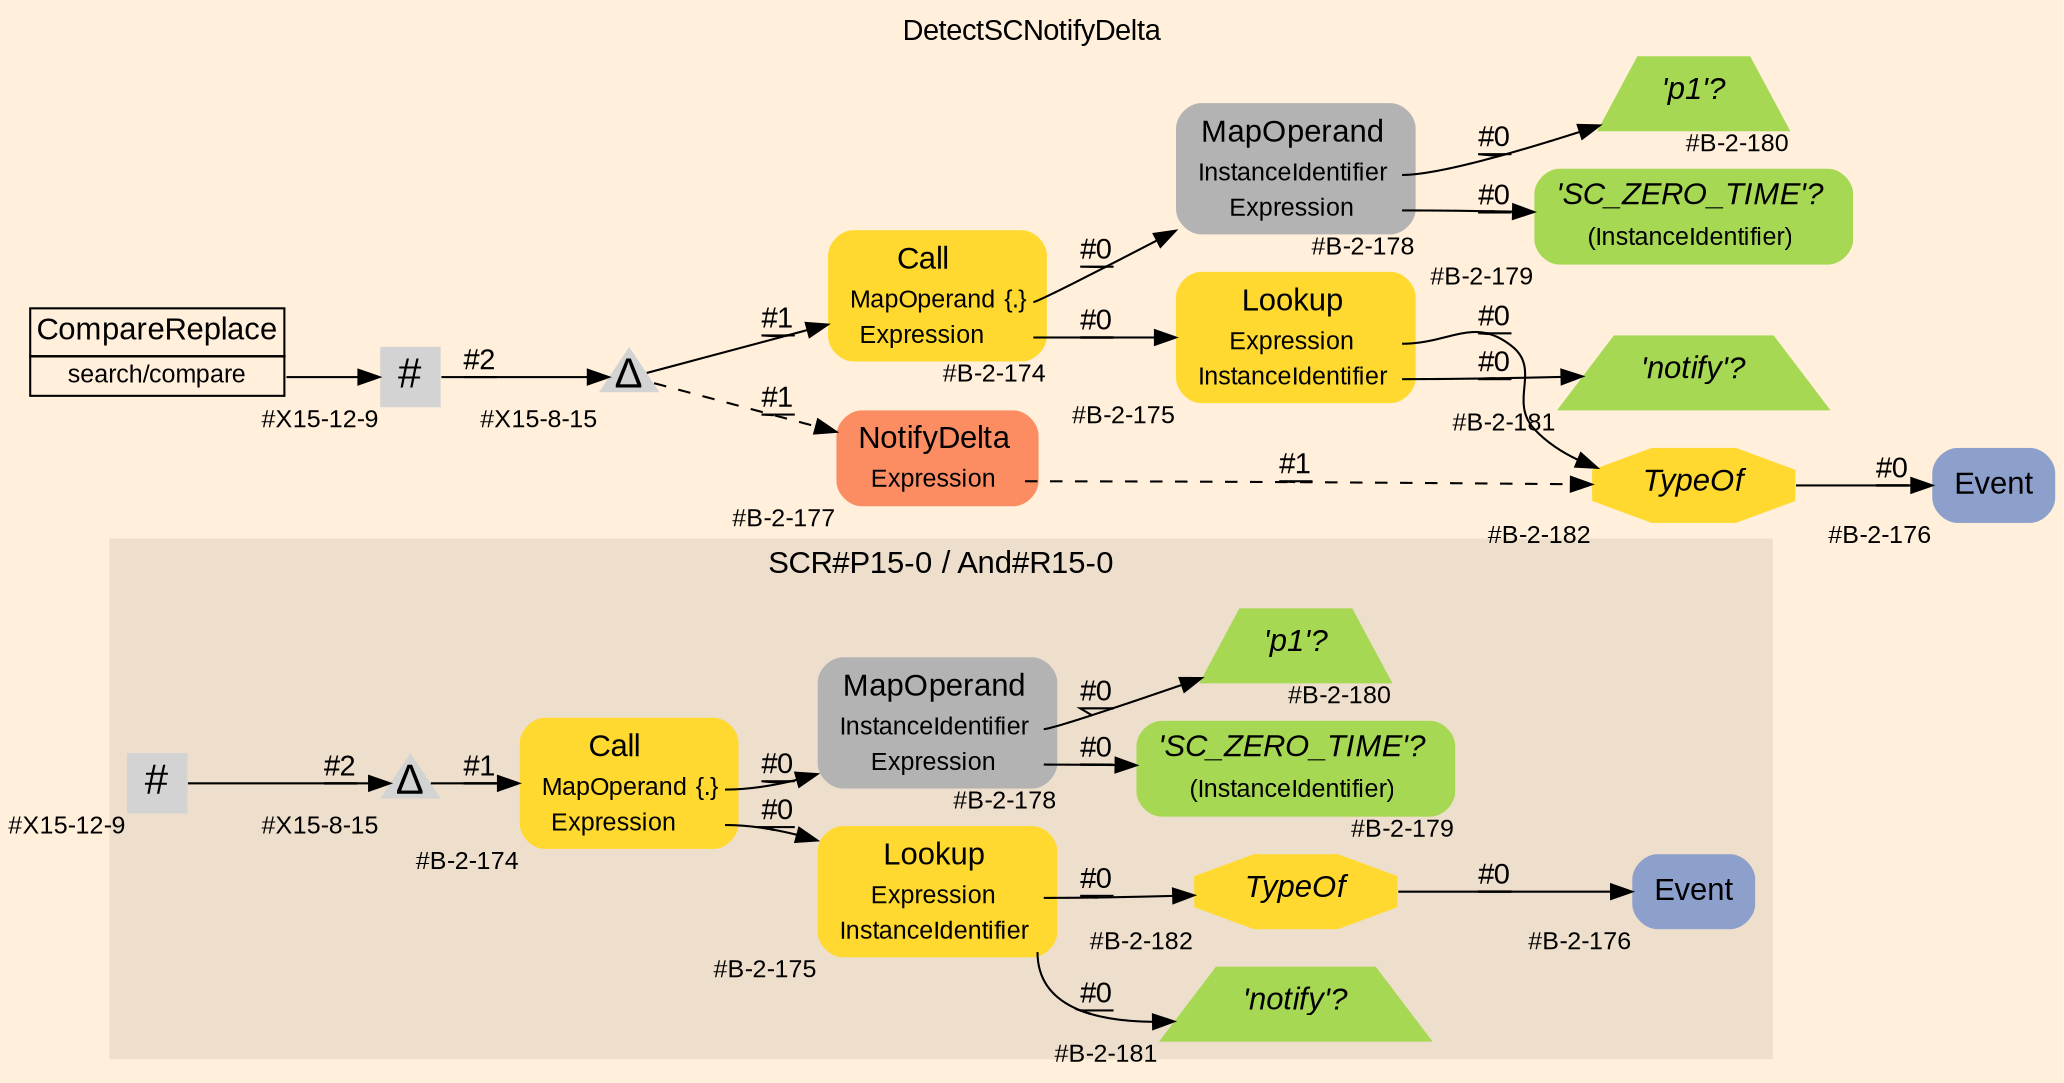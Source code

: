 digraph "DetectSCNotifyDelta" {
label = "DetectSCNotifyDelta"
labelloc = t
graph [
    rankdir = "LR"
    ranksep = 0.3
    bgcolor = antiquewhite1
    color = black
    fontcolor = black
    fontname = "Arial"
];
node [
    fontname = "Arial"
];
edge [
    fontname = "Arial"
];

// -------------------- figure And#R15-0 --------------------
// -------- region And#R15-0 ----------
subgraph "clusterAnd#R15-0" {
    label = "SCR#P15-0 / And#R15-0"
    style = "filled"
    color = antiquewhite2
    fontsize = "15"
    // -------- block And#R15-0/#B-2-179 ----------
    "And#R15-0/#B-2-179" [
        shape = "plaintext"
        fillcolor = "/set28/5"
        xlabel = "#B-2-179"
        fontsize = "12"
        fontcolor = black
        label = <<TABLE BORDER="0" CELLBORDER="0" CELLSPACING="0">
         <TR><TD><FONT POINT-SIZE="15" COLOR="black"><I>'SC_ZERO_TIME'?</I></FONT></TD></TR>
         <TR><TD><FONT POINT-SIZE="12" COLOR="black">(InstanceIdentifier)</FONT></TD><TD PORT="port0"></TD></TR>
        </TABLE>>
        style = "rounded,filled"
    ];
    
    // -------- block And#R15-0/#B-2-178 ----------
    "And#R15-0/#B-2-178" [
        shape = "plaintext"
        fillcolor = "/set28/8"
        xlabel = "#B-2-178"
        fontsize = "12"
        fontcolor = black
        label = <<TABLE BORDER="0" CELLBORDER="0" CELLSPACING="0">
         <TR><TD><FONT POINT-SIZE="15" COLOR="black">MapOperand</FONT></TD></TR>
         <TR><TD><FONT POINT-SIZE="12" COLOR="black">InstanceIdentifier</FONT></TD><TD PORT="port0"></TD></TR>
         <TR><TD><FONT POINT-SIZE="12" COLOR="black">Expression</FONT></TD><TD PORT="port1"></TD></TR>
        </TABLE>>
        style = "rounded,filled"
    ];
    
    // -------- block And#R15-0/#B-2-180 ----------
    "And#R15-0/#B-2-180" [
        shape = "trapezium"
        fillcolor = "/set28/5"
        xlabel = "#B-2-180"
        fontsize = "12"
        fontcolor = black
        label = <<FONT POINT-SIZE="15" COLOR="black"><I>'p1'?</I></FONT>>
        style = "filled"
        penwidth = 0.0
    ];
    
    // -------- block And#R15-0/#B-2-182 ----------
    "And#R15-0/#B-2-182" [
        shape = "octagon"
        fillcolor = "/set28/6"
        xlabel = "#B-2-182"
        fontsize = "12"
        fontcolor = black
        label = <<FONT POINT-SIZE="15" COLOR="black"><I>TypeOf</I></FONT>>
        style = "filled"
        penwidth = 0.0
    ];
    
    // -------- block And#R15-0/#B-2-174 ----------
    "And#R15-0/#B-2-174" [
        shape = "plaintext"
        fillcolor = "/set28/6"
        xlabel = "#B-2-174"
        fontsize = "12"
        fontcolor = black
        label = <<TABLE BORDER="0" CELLBORDER="0" CELLSPACING="0">
         <TR><TD><FONT POINT-SIZE="15" COLOR="black">Call</FONT></TD></TR>
         <TR><TD><FONT POINT-SIZE="12" COLOR="black">MapOperand</FONT></TD><TD PORT="port0"><FONT POINT-SIZE="12" COLOR="black">{.}</FONT></TD></TR>
         <TR><TD><FONT POINT-SIZE="12" COLOR="black">Expression</FONT></TD><TD PORT="port1"></TD></TR>
        </TABLE>>
        style = "rounded,filled"
    ];
    
    // -------- block And#R15-0/#B-2-176 ----------
    "And#R15-0/#B-2-176" [
        shape = "plaintext"
        fillcolor = "/set28/3"
        xlabel = "#B-2-176"
        fontsize = "12"
        fontcolor = black
        label = <<TABLE BORDER="0" CELLBORDER="0" CELLSPACING="0">
         <TR><TD><FONT POINT-SIZE="15" COLOR="black">Event</FONT></TD></TR>
        </TABLE>>
        style = "rounded,filled"
    ];
    
    // -------- block And#R15-0/#X15-12-9 ----------
    "And#R15-0/#X15-12-9" [
        shape = "square"
        xlabel = "#X15-12-9"
        fontsize = "12"
        fontcolor = black
        label = <<FONT POINT-SIZE="20" COLOR="black">#</FONT>>
        style = "filled"
        penwidth = 0.0
        fixedsize = true
        width = 0.4
        height = 0.4
    ];
    
    // -------- block And#R15-0/#B-2-181 ----------
    "And#R15-0/#B-2-181" [
        shape = "trapezium"
        fillcolor = "/set28/5"
        xlabel = "#B-2-181"
        fontsize = "12"
        fontcolor = black
        label = <<FONT POINT-SIZE="15" COLOR="black"><I>'notify'?</I></FONT>>
        style = "filled"
        penwidth = 0.0
    ];
    
    // -------- block And#R15-0/#B-2-175 ----------
    "And#R15-0/#B-2-175" [
        shape = "plaintext"
        fillcolor = "/set28/6"
        xlabel = "#B-2-175"
        fontsize = "12"
        fontcolor = black
        label = <<TABLE BORDER="0" CELLBORDER="0" CELLSPACING="0">
         <TR><TD><FONT POINT-SIZE="15" COLOR="black">Lookup</FONT></TD></TR>
         <TR><TD><FONT POINT-SIZE="12" COLOR="black">Expression</FONT></TD><TD PORT="port0"></TD></TR>
         <TR><TD><FONT POINT-SIZE="12" COLOR="black">InstanceIdentifier</FONT></TD><TD PORT="port1"></TD></TR>
        </TABLE>>
        style = "rounded,filled"
    ];
    
    // -------- block And#R15-0/#X15-8-15 ----------
    "And#R15-0/#X15-8-15" [
        shape = "triangle"
        xlabel = "#X15-8-15"
        fontsize = "12"
        fontcolor = black
        label = <<FONT POINT-SIZE="20" COLOR="black">Δ</FONT>>
        style = "filled"
        penwidth = 0.0
        fixedsize = true
        width = 0.4
        height = 0.4
    ];
    
}

"And#R15-0/#B-2-178":port0 -> "And#R15-0/#B-2-180" [
    label = "#0"
    decorate = true
    color = black
    fontcolor = black
];

"And#R15-0/#B-2-178":port1 -> "And#R15-0/#B-2-179" [
    label = "#0"
    decorate = true
    color = black
    fontcolor = black
];

"And#R15-0/#B-2-182" -> "And#R15-0/#B-2-176" [
    label = "#0"
    decorate = true
    color = black
    fontcolor = black
];

"And#R15-0/#B-2-174":port0 -> "And#R15-0/#B-2-178" [
    label = "#0"
    decorate = true
    color = black
    fontcolor = black
];

"And#R15-0/#B-2-174":port1 -> "And#R15-0/#B-2-175" [
    label = "#0"
    decorate = true
    color = black
    fontcolor = black
];

"And#R15-0/#X15-12-9" -> "And#R15-0/#X15-8-15" [
    label = "#2"
    decorate = true
    color = black
    fontcolor = black
];

"And#R15-0/#B-2-175":port0 -> "And#R15-0/#B-2-182" [
    label = "#0"
    decorate = true
    color = black
    fontcolor = black
];

"And#R15-0/#B-2-175":port1 -> "And#R15-0/#B-2-181" [
    label = "#0"
    decorate = true
    color = black
    fontcolor = black
];

"And#R15-0/#X15-8-15" -> "And#R15-0/#B-2-174" [
    label = "#1"
    decorate = true
    color = black
    fontcolor = black
];


// -------------------- transformation figure --------------------
// -------- block CR#X15-10-15 ----------
"CR#X15-10-15" [
    shape = "plaintext"
    fillcolor = antiquewhite1
    fontsize = "12"
    fontcolor = black
    label = <<TABLE BORDER="0" CELLBORDER="1" CELLSPACING="0">
     <TR><TD><FONT POINT-SIZE="15" COLOR="black">CompareReplace</FONT></TD></TR>
     <TR><TD PORT="port0"><FONT POINT-SIZE="12" COLOR="black">search/compare</FONT></TD></TR>
    </TABLE>>
    style = "filled"
    color = black
];

// -------- block #X15-12-9 ----------
"#X15-12-9" [
    shape = "square"
    xlabel = "#X15-12-9"
    fontsize = "12"
    fontcolor = black
    label = <<FONT POINT-SIZE="20" COLOR="black">#</FONT>>
    style = "filled"
    penwidth = 0.0
    fixedsize = true
    width = 0.4
    height = 0.4
];

// -------- block #X15-8-15 ----------
"#X15-8-15" [
    shape = "triangle"
    xlabel = "#X15-8-15"
    fontsize = "12"
    fontcolor = black
    label = <<FONT POINT-SIZE="20" COLOR="black">Δ</FONT>>
    style = "filled"
    penwidth = 0.0
    fixedsize = true
    width = 0.4
    height = 0.4
];

// -------- block #B-2-174 ----------
"#B-2-174" [
    shape = "plaintext"
    fillcolor = "/set28/6"
    xlabel = "#B-2-174"
    fontsize = "12"
    fontcolor = black
    label = <<TABLE BORDER="0" CELLBORDER="0" CELLSPACING="0">
     <TR><TD><FONT POINT-SIZE="15" COLOR="black">Call</FONT></TD></TR>
     <TR><TD><FONT POINT-SIZE="12" COLOR="black">MapOperand</FONT></TD><TD PORT="port0"><FONT POINT-SIZE="12" COLOR="black">{.}</FONT></TD></TR>
     <TR><TD><FONT POINT-SIZE="12" COLOR="black">Expression</FONT></TD><TD PORT="port1"></TD></TR>
    </TABLE>>
    style = "rounded,filled"
];

// -------- block #B-2-178 ----------
"#B-2-178" [
    shape = "plaintext"
    fillcolor = "/set28/8"
    xlabel = "#B-2-178"
    fontsize = "12"
    fontcolor = black
    label = <<TABLE BORDER="0" CELLBORDER="0" CELLSPACING="0">
     <TR><TD><FONT POINT-SIZE="15" COLOR="black">MapOperand</FONT></TD></TR>
     <TR><TD><FONT POINT-SIZE="12" COLOR="black">InstanceIdentifier</FONT></TD><TD PORT="port0"></TD></TR>
     <TR><TD><FONT POINT-SIZE="12" COLOR="black">Expression</FONT></TD><TD PORT="port1"></TD></TR>
    </TABLE>>
    style = "rounded,filled"
];

// -------- block #B-2-180 ----------
"#B-2-180" [
    shape = "trapezium"
    fillcolor = "/set28/5"
    xlabel = "#B-2-180"
    fontsize = "12"
    fontcolor = black
    label = <<FONT POINT-SIZE="15" COLOR="black"><I>'p1'?</I></FONT>>
    style = "filled"
    penwidth = 0.0
];

// -------- block #B-2-179 ----------
"#B-2-179" [
    shape = "plaintext"
    fillcolor = "/set28/5"
    xlabel = "#B-2-179"
    fontsize = "12"
    fontcolor = black
    label = <<TABLE BORDER="0" CELLBORDER="0" CELLSPACING="0">
     <TR><TD><FONT POINT-SIZE="15" COLOR="black"><I>'SC_ZERO_TIME'?</I></FONT></TD></TR>
     <TR><TD><FONT POINT-SIZE="12" COLOR="black">(InstanceIdentifier)</FONT></TD><TD PORT="port0"></TD></TR>
    </TABLE>>
    style = "rounded,filled"
];

// -------- block #B-2-175 ----------
"#B-2-175" [
    shape = "plaintext"
    fillcolor = "/set28/6"
    xlabel = "#B-2-175"
    fontsize = "12"
    fontcolor = black
    label = <<TABLE BORDER="0" CELLBORDER="0" CELLSPACING="0">
     <TR><TD><FONT POINT-SIZE="15" COLOR="black">Lookup</FONT></TD></TR>
     <TR><TD><FONT POINT-SIZE="12" COLOR="black">Expression</FONT></TD><TD PORT="port0"></TD></TR>
     <TR><TD><FONT POINT-SIZE="12" COLOR="black">InstanceIdentifier</FONT></TD><TD PORT="port1"></TD></TR>
    </TABLE>>
    style = "rounded,filled"
];

// -------- block #B-2-182 ----------
"#B-2-182" [
    shape = "octagon"
    fillcolor = "/set28/6"
    xlabel = "#B-2-182"
    fontsize = "12"
    fontcolor = black
    label = <<FONT POINT-SIZE="15" COLOR="black"><I>TypeOf</I></FONT>>
    style = "filled"
    penwidth = 0.0
];

// -------- block #B-2-176 ----------
"#B-2-176" [
    shape = "plaintext"
    fillcolor = "/set28/3"
    xlabel = "#B-2-176"
    fontsize = "12"
    fontcolor = black
    label = <<TABLE BORDER="0" CELLBORDER="0" CELLSPACING="0">
     <TR><TD><FONT POINT-SIZE="15" COLOR="black">Event</FONT></TD></TR>
    </TABLE>>
    style = "rounded,filled"
];

// -------- block #B-2-181 ----------
"#B-2-181" [
    shape = "trapezium"
    fillcolor = "/set28/5"
    xlabel = "#B-2-181"
    fontsize = "12"
    fontcolor = black
    label = <<FONT POINT-SIZE="15" COLOR="black"><I>'notify'?</I></FONT>>
    style = "filled"
    penwidth = 0.0
];

// -------- block #B-2-177 ----------
"#B-2-177" [
    shape = "plaintext"
    fillcolor = "/set28/2"
    xlabel = "#B-2-177"
    fontsize = "12"
    fontcolor = black
    label = <<TABLE BORDER="0" CELLBORDER="0" CELLSPACING="0">
     <TR><TD><FONT POINT-SIZE="15" COLOR="black">NotifyDelta</FONT></TD></TR>
     <TR><TD><FONT POINT-SIZE="12" COLOR="black">Expression</FONT></TD><TD PORT="port0"></TD></TR>
    </TABLE>>
    style = "rounded,filled"
];

"CR#X15-10-15":port0 -> "#X15-12-9" [
    label = ""
    decorate = true
    color = black
    fontcolor = black
];

"#X15-12-9" -> "#X15-8-15" [
    label = "#2"
    decorate = true
    color = black
    fontcolor = black
];

"#X15-8-15" -> "#B-2-174" [
    label = "#1"
    decorate = true
    color = black
    fontcolor = black
];

"#X15-8-15" -> "#B-2-177" [
    style="dashed"
    label = "#1"
    decorate = true
    color = black
    fontcolor = black
];

"#B-2-174":port0 -> "#B-2-178" [
    label = "#0"
    decorate = true
    color = black
    fontcolor = black
];

"#B-2-174":port1 -> "#B-2-175" [
    label = "#0"
    decorate = true
    color = black
    fontcolor = black
];

"#B-2-178":port0 -> "#B-2-180" [
    label = "#0"
    decorate = true
    color = black
    fontcolor = black
];

"#B-2-178":port1 -> "#B-2-179" [
    label = "#0"
    decorate = true
    color = black
    fontcolor = black
];

"#B-2-175":port0 -> "#B-2-182" [
    label = "#0"
    decorate = true
    color = black
    fontcolor = black
];

"#B-2-175":port1 -> "#B-2-181" [
    label = "#0"
    decorate = true
    color = black
    fontcolor = black
];

"#B-2-182" -> "#B-2-176" [
    label = "#0"
    decorate = true
    color = black
    fontcolor = black
];

"#B-2-177":port0 -> "#B-2-182" [
    style="dashed"
    label = "#1"
    decorate = true
    color = black
    fontcolor = black
];


}
